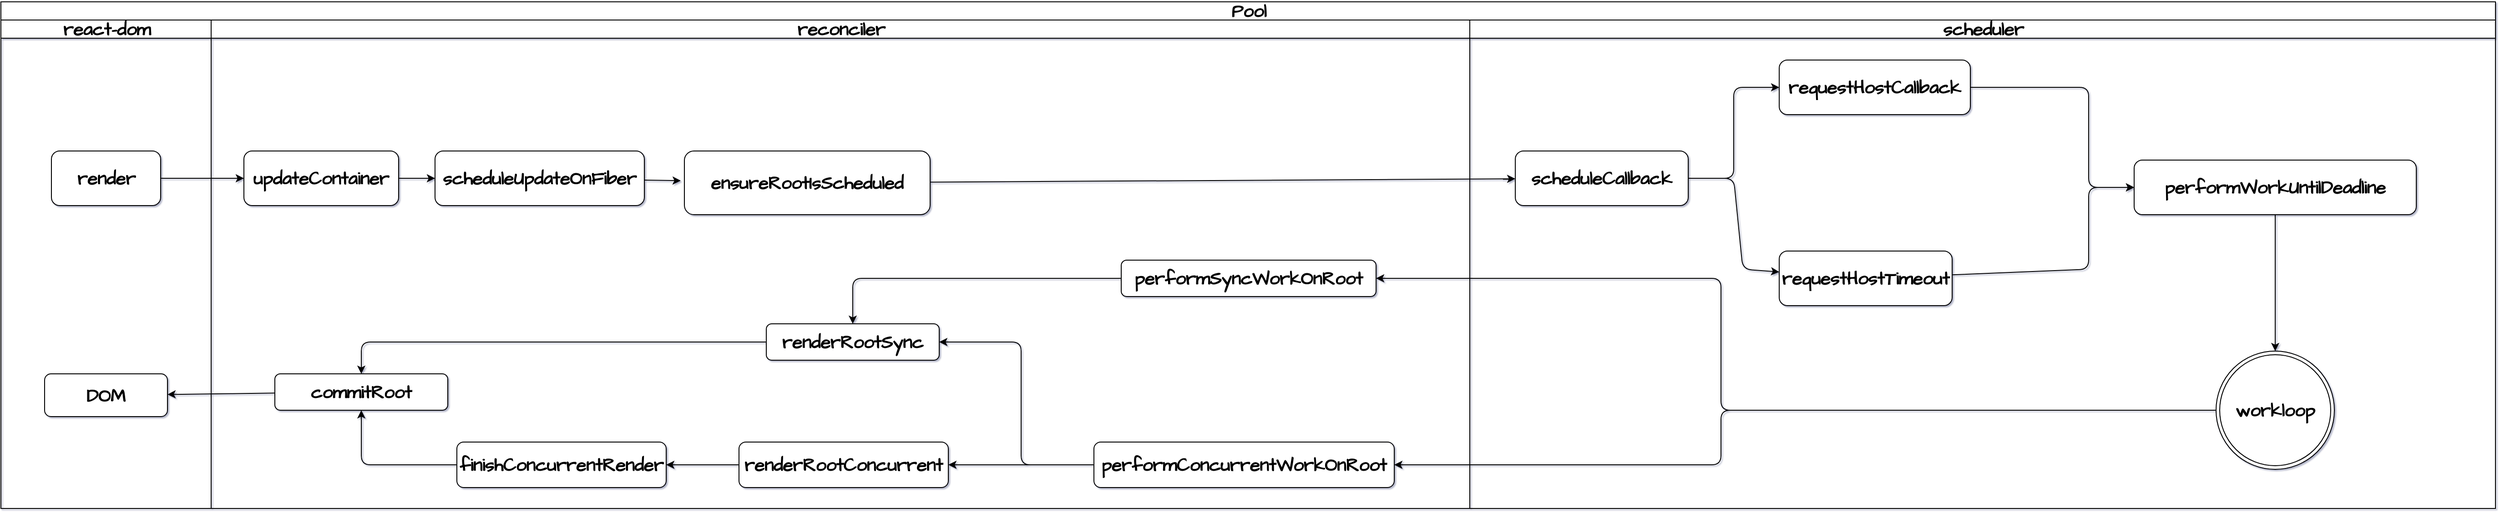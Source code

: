 <mxfile>
    <diagram id="7swtnyM_2RYbr8LYSM_w" name="Page-1">
        <mxGraphModel dx="2287" dy="809" grid="0" gridSize="10" guides="1" tooltips="1" connect="1" arrows="1" fold="1" page="1" pageScale="1" pageWidth="1169" pageHeight="827" background="#ffffff" math="0" shadow="1">
            <root>
                <mxCell id="0"/>
                <mxCell id="1" parent="0"/>
                <mxCell id="5" value="Pool" style="swimlane;childLayout=stackLayout;resizeParent=1;resizeParentMax=0;startSize=20;html=1;hachureGap=4;fontFamily=Architects Daughter;fontSource=https%3A%2F%2Ffonts.googleapis.com%2Fcss%3Ffamily%3DArchitects%2BDaughter;fontSize=20;strokeColor=#000000;shadow=0;fillColor=#FFFFFF;fontColor=#000000;fontStyle=1;labelBackgroundColor=none;" parent="1" vertex="1">
                    <mxGeometry x="-220" y="240" width="2741" height="557" as="geometry"/>
                </mxCell>
                <mxCell id="6" value="react-dom" style="swimlane;startSize=20;html=1;hachureGap=4;fontFamily=Architects Daughter;fontSource=https%3A%2F%2Ffonts.googleapis.com%2Fcss%3Ffamily%3DArchitects%2BDaughter;fontSize=20;strokeColor=#000000;shadow=0;fillColor=#FFFFFF;fontColor=#000000;fontStyle=1;labelBackgroundColor=none;" parent="5" vertex="1">
                    <mxGeometry y="20" width="231" height="537" as="geometry">
                        <mxRectangle y="20" width="42" height="537" as="alternateBounds"/>
                    </mxGeometry>
                </mxCell>
                <mxCell id="2" value="render" style="rounded=1;whiteSpace=wrap;html=1;hachureGap=4;fontFamily=Architects Daughter;fontSource=https%3A%2F%2Ffonts.googleapis.com%2Fcss%3Ffamily%3DArchitects%2BDaughter;fontSize=20;strokeColor=#000000;shadow=0;fillColor=#FFFFFF;fontColor=#000000;fontStyle=1;labelBackgroundColor=none;" parent="6" vertex="1">
                    <mxGeometry x="55.5" y="144" width="120" height="60" as="geometry"/>
                </mxCell>
                <mxCell id="48" value="DOM" style="rounded=1;whiteSpace=wrap;html=1;hachureGap=4;fontFamily=Architects Daughter;fontSource=https%3A%2F%2Ffonts.googleapis.com%2Fcss%3Ffamily%3DArchitects%2BDaughter;fontSize=20;strokeColor=#000000;shadow=0;fillColor=#FFFFFF;fontColor=#000000;fontStyle=1;labelBackgroundColor=none;" vertex="1" parent="6">
                    <mxGeometry x="48" y="389" width="135" height="47" as="geometry"/>
                </mxCell>
                <mxCell id="4" value="" style="edgeStyle=none;hachureGap=4;html=1;fontFamily=Architects Daughter;fontSource=https%3A%2F%2Ffonts.googleapis.com%2Fcss%3Ffamily%3DArchitects%2BDaughter;fontSize=20;strokeColor=#000000;shadow=0;fillColor=#FFFFFF;fontColor=#000000;fontStyle=1;labelBackgroundColor=none;" parent="5" source="2" target="3" edge="1">
                    <mxGeometry relative="1" as="geometry"/>
                </mxCell>
                <mxCell id="15" value="" style="edgeStyle=none;hachureGap=4;html=1;fontFamily=Architects Daughter;fontSource=https%3A%2F%2Ffonts.googleapis.com%2Fcss%3Ffamily%3DArchitects%2BDaughter;fontSize=20;strokeColor=#000000;shadow=0;fillColor=#FFFFFF;fontColor=#000000;fontStyle=1;labelBackgroundColor=none;" parent="5" source="12" target="14" edge="1">
                    <mxGeometry relative="1" as="geometry"/>
                </mxCell>
                <mxCell id="7" value="reconciler" style="swimlane;startSize=20;html=1;hachureGap=4;fontFamily=Architects Daughter;fontSource=https%3A%2F%2Ffonts.googleapis.com%2Fcss%3Ffamily%3DArchitects%2BDaughter;fontSize=20;strokeColor=#000000;shadow=0;fillColor=#FFFFFF;fontColor=#000000;fontStyle=1;labelBackgroundColor=none;" parent="5" vertex="1">
                    <mxGeometry x="231" y="20" width="1383" height="537" as="geometry">
                        <mxRectangle x="42" y="20" width="42" height="537" as="alternateBounds"/>
                    </mxGeometry>
                </mxCell>
                <mxCell id="11" value="" style="edgeStyle=none;hachureGap=4;html=1;fontFamily=Architects Daughter;fontSource=https%3A%2F%2Ffonts.googleapis.com%2Fcss%3Ffamily%3DArchitects%2BDaughter;fontSize=20;strokeColor=#000000;shadow=0;fillColor=#FFFFFF;fontColor=#000000;fontStyle=1;labelBackgroundColor=none;" parent="7" source="3" target="10" edge="1">
                    <mxGeometry relative="1" as="geometry"/>
                </mxCell>
                <mxCell id="3" value="updateContainer" style="rounded=1;whiteSpace=wrap;html=1;hachureGap=4;fontFamily=Architects Daughter;fontSource=https%3A%2F%2Ffonts.googleapis.com%2Fcss%3Ffamily%3DArchitects%2BDaughter;fontSize=20;strokeColor=#000000;shadow=0;fillColor=#FFFFFF;fontColor=#000000;fontStyle=1;labelBackgroundColor=none;" parent="7" vertex="1">
                    <mxGeometry x="36.0" y="144" width="170" height="60" as="geometry"/>
                </mxCell>
                <mxCell id="10" value="scheduleUpdateOnFiber" style="rounded=1;whiteSpace=wrap;html=1;hachureGap=4;fontFamily=Architects Daughter;fontSource=https%3A%2F%2Ffonts.googleapis.com%2Fcss%3Ffamily%3DArchitects%2BDaughter;fontSize=20;strokeColor=#000000;shadow=0;fillColor=#FFFFFF;fontColor=#000000;fontStyle=1;labelBackgroundColor=none;" parent="7" vertex="1">
                    <mxGeometry x="246" y="144" width="230" height="60" as="geometry"/>
                </mxCell>
                <mxCell id="12" value="ensureRootIsScheduled" style="rounded=1;whiteSpace=wrap;html=1;hachureGap=4;fontFamily=Architects Daughter;fontSource=https%3A%2F%2Ffonts.googleapis.com%2Fcss%3Ffamily%3DArchitects%2BDaughter;fontSize=20;strokeColor=#000000;shadow=0;fillColor=#FFFFFF;fontColor=#000000;fontStyle=1;labelBackgroundColor=none;" parent="7" vertex="1">
                    <mxGeometry x="520" y="144" width="270" height="70" as="geometry"/>
                </mxCell>
                <mxCell id="13" value="" style="edgeStyle=none;hachureGap=4;html=1;fontFamily=Architects Daughter;fontSource=https%3A%2F%2Ffonts.googleapis.com%2Fcss%3Ffamily%3DArchitects%2BDaughter;fontSize=20;strokeColor=#000000;shadow=0;fillColor=#FFFFFF;fontColor=#000000;fontStyle=1;labelBackgroundColor=none;" parent="7" source="10" edge="1">
                    <mxGeometry relative="1" as="geometry">
                        <mxPoint x="516" y="176.672" as="targetPoint"/>
                    </mxGeometry>
                </mxCell>
                <mxCell id="39" value="" style="edgeStyle=orthogonalEdgeStyle;hachureGap=4;html=1;fontFamily=Architects Daughter;fontSource=https%3A%2F%2Ffonts.googleapis.com%2Fcss%3Ffamily%3DArchitects%2BDaughter;fontSize=20;entryX=0.5;entryY=0;entryDx=0;entryDy=0;strokeColor=#000000;shadow=0;fillColor=#FFFFFF;fontColor=#000000;fontStyle=1;labelBackgroundColor=none;" parent="7" source="34" target="38" edge="1">
                    <mxGeometry relative="1" as="geometry">
                        <mxPoint x="111" y="334" as="targetPoint"/>
                    </mxGeometry>
                </mxCell>
                <mxCell id="34" value="performSyncWorkOnRoot" style="rounded=1;whiteSpace=wrap;html=1;hachureGap=4;fontFamily=Architects Daughter;fontSource=https%3A%2F%2Ffonts.googleapis.com%2Fcss%3Ffamily%3DArchitects%2BDaughter;fontSize=20;strokeColor=#000000;shadow=0;fillColor=#FFFFFF;fontColor=#000000;fontStyle=1;labelBackgroundColor=none;" parent="7" vertex="1">
                    <mxGeometry x="1000" y="264" width="280" height="40" as="geometry"/>
                </mxCell>
                <mxCell id="41" value="" style="edgeStyle=orthogonalEdgeStyle;hachureGap=4;html=1;fontFamily=Architects Daughter;fontSource=https%3A%2F%2Ffonts.googleapis.com%2Fcss%3Ffamily%3DArchitects%2BDaughter;fontSize=20;exitX=0;exitY=0.5;exitDx=0;exitDy=0;entryX=1;entryY=0.5;entryDx=0;entryDy=0;strokeColor=#000000;shadow=0;fillColor=#FFFFFF;fontColor=#000000;fontStyle=1;labelBackgroundColor=none;" parent="7" source="35" target="40" edge="1">
                    <mxGeometry relative="1" as="geometry">
                        <mxPoint x="216" y="489" as="targetPoint"/>
                        <Array as="points">
                            <mxPoint x="920" y="489"/>
                            <mxPoint x="920" y="489"/>
                        </Array>
                    </mxGeometry>
                </mxCell>
                <mxCell id="42" style="edgeStyle=orthogonalEdgeStyle;hachureGap=4;html=1;entryX=1;entryY=0.5;entryDx=0;entryDy=0;fontFamily=Architects Daughter;fontSource=https%3A%2F%2Ffonts.googleapis.com%2Fcss%3Ffamily%3DArchitects%2BDaughter;fontSize=20;exitX=0;exitY=0.5;exitDx=0;exitDy=0;strokeColor=#000000;shadow=0;fillColor=#FFFFFF;fontColor=#000000;fontStyle=1;labelBackgroundColor=none;" parent="7" source="35" target="38" edge="1">
                    <mxGeometry relative="1" as="geometry">
                        <mxPoint x="206" y="354" as="targetPoint"/>
                        <Array as="points">
                            <mxPoint x="890" y="489"/>
                            <mxPoint x="890" y="354"/>
                        </Array>
                    </mxGeometry>
                </mxCell>
                <mxCell id="35" value="performConcurrentWorkOnRoot" style="rounded=1;whiteSpace=wrap;html=1;hachureGap=4;fontFamily=Architects Daughter;fontSource=https%3A%2F%2Ffonts.googleapis.com%2Fcss%3Ffamily%3DArchitects%2BDaughter;fontSize=20;strokeColor=#000000;shadow=0;fillColor=#FFFFFF;fontColor=#000000;fontStyle=1;labelBackgroundColor=none;" parent="7" vertex="1">
                    <mxGeometry x="970" y="464" width="330" height="50" as="geometry"/>
                </mxCell>
                <mxCell id="44" value="" style="edgeStyle=orthogonalEdgeStyle;hachureGap=4;html=1;fontFamily=Architects Daughter;fontSource=https%3A%2F%2Ffonts.googleapis.com%2Fcss%3Ffamily%3DArchitects%2BDaughter;fontSize=20;strokeColor=#000000;shadow=0;fillColor=#FFFFFF;fontColor=#000000;fontStyle=1;labelBackgroundColor=none;" parent="7" source="38" target="43" edge="1">
                    <mxGeometry relative="1" as="geometry"/>
                </mxCell>
                <mxCell id="38" value="renderRootSync" style="rounded=1;whiteSpace=wrap;html=1;hachureGap=4;fontFamily=Architects Daughter;fontSource=https%3A%2F%2Ffonts.googleapis.com%2Fcss%3Ffamily%3DArchitects%2BDaughter;fontSize=20;strokeColor=#000000;shadow=0;fillColor=#FFFFFF;fontColor=#000000;fontStyle=1;labelBackgroundColor=none;" parent="7" vertex="1">
                    <mxGeometry x="610" y="334" width="190" height="40" as="geometry"/>
                </mxCell>
                <mxCell id="46" value="" style="edgeStyle=orthogonalEdgeStyle;hachureGap=4;html=1;fontFamily=Architects Daughter;fontSource=https%3A%2F%2Ffonts.googleapis.com%2Fcss%3Ffamily%3DArchitects%2BDaughter;fontSize=20;strokeColor=#000000;shadow=0;fillColor=#FFFFFF;fontColor=#000000;fontStyle=1;labelBackgroundColor=none;" parent="7" source="40" target="45" edge="1">
                    <mxGeometry relative="1" as="geometry"/>
                </mxCell>
                <mxCell id="40" value="renderRootConcurrent" style="rounded=1;whiteSpace=wrap;html=1;hachureGap=4;fontFamily=Architects Daughter;fontSource=https%3A%2F%2Ffonts.googleapis.com%2Fcss%3Ffamily%3DArchitects%2BDaughter;fontSize=20;strokeColor=#000000;shadow=0;fillColor=#FFFFFF;fontColor=#000000;fontStyle=1;labelBackgroundColor=none;" parent="7" vertex="1">
                    <mxGeometry x="580" y="464" width="230" height="50" as="geometry"/>
                </mxCell>
                <mxCell id="43" value="commitRoot" style="rounded=1;whiteSpace=wrap;html=1;hachureGap=4;fontFamily=Architects Daughter;fontSource=https%3A%2F%2Ffonts.googleapis.com%2Fcss%3Ffamily%3DArchitects%2BDaughter;fontSize=20;strokeColor=#000000;shadow=0;fillColor=#FFFFFF;fontColor=#000000;fontStyle=1;labelBackgroundColor=none;" parent="7" vertex="1">
                    <mxGeometry x="70" y="389" width="190" height="40" as="geometry"/>
                </mxCell>
                <mxCell id="47" style="edgeStyle=orthogonalEdgeStyle;hachureGap=4;html=1;entryX=0.5;entryY=1;entryDx=0;entryDy=0;fontFamily=Architects Daughter;fontSource=https%3A%2F%2Ffonts.googleapis.com%2Fcss%3Ffamily%3DArchitects%2BDaughter;fontSize=20;strokeColor=#000000;shadow=0;fillColor=#FFFFFF;fontColor=#000000;fontStyle=1;labelBackgroundColor=none;" parent="7" source="45" target="43" edge="1">
                    <mxGeometry relative="1" as="geometry"/>
                </mxCell>
                <mxCell id="45" value="finishConcurrentRender" style="rounded=1;whiteSpace=wrap;html=1;hachureGap=4;fontFamily=Architects Daughter;fontSource=https%3A%2F%2Ffonts.googleapis.com%2Fcss%3Ffamily%3DArchitects%2BDaughter;fontSize=20;strokeColor=#000000;shadow=0;fillColor=#FFFFFF;fontColor=#000000;fontStyle=1;labelBackgroundColor=none;" parent="7" vertex="1">
                    <mxGeometry x="270" y="464" width="230" height="50" as="geometry"/>
                </mxCell>
                <mxCell id="8" value="scheduler" style="swimlane;startSize=20;html=1;hachureGap=4;fontFamily=Architects Daughter;fontSource=https%3A%2F%2Ffonts.googleapis.com%2Fcss%3Ffamily%3DArchitects%2BDaughter;fontSize=20;strokeColor=#000000;shadow=0;fillColor=#FFFFFF;fontColor=#000000;fontStyle=1;labelBackgroundColor=none;" parent="5" vertex="1">
                    <mxGeometry x="1614" y="20" width="1127" height="537" as="geometry">
                        <mxRectangle x="1614" y="20" width="42" height="537" as="alternateBounds"/>
                    </mxGeometry>
                </mxCell>
                <mxCell id="23" value="" style="edgeStyle=none;hachureGap=4;html=1;fontFamily=Architects Daughter;fontSource=https%3A%2F%2Ffonts.googleapis.com%2Fcss%3Ffamily%3DArchitects%2BDaughter;fontSize=20;exitX=1;exitY=0.5;exitDx=0;exitDy=0;entryX=0;entryY=0.5;entryDx=0;entryDy=0;strokeColor=#000000;shadow=0;fillColor=#FFFFFF;fontColor=#000000;fontStyle=1;labelBackgroundColor=none;" parent="8" source="14" target="17" edge="1">
                    <mxGeometry relative="1" as="geometry">
                        <Array as="points">
                            <mxPoint x="290" y="174"/>
                            <mxPoint x="290" y="74"/>
                        </Array>
                    </mxGeometry>
                </mxCell>
                <mxCell id="25" value="" style="edgeStyle=none;hachureGap=4;html=1;fontFamily=Architects Daughter;fontSource=https%3A%2F%2Ffonts.googleapis.com%2Fcss%3Ffamily%3DArchitects%2BDaughter;fontSize=20;exitX=1;exitY=0.5;exitDx=0;exitDy=0;strokeColor=#000000;shadow=0;fillColor=#FFFFFF;fontColor=#000000;fontStyle=1;labelBackgroundColor=none;" parent="8" source="14" target="24" edge="1">
                    <mxGeometry relative="1" as="geometry">
                        <Array as="points">
                            <mxPoint x="290" y="174"/>
                            <mxPoint x="300" y="274"/>
                        </Array>
                    </mxGeometry>
                </mxCell>
                <mxCell id="14" value="scheduleCallback" style="rounded=1;whiteSpace=wrap;html=1;hachureGap=4;fontFamily=Architects Daughter;fontSource=https%3A%2F%2Ffonts.googleapis.com%2Fcss%3Ffamily%3DArchitects%2BDaughter;fontSize=20;strokeColor=#000000;shadow=0;fillColor=#FFFFFF;fontColor=#000000;fontStyle=1;labelBackgroundColor=none;" parent="8" vertex="1">
                    <mxGeometry x="50" y="144" width="190" height="60" as="geometry"/>
                </mxCell>
                <mxCell id="27" value="" style="edgeStyle=none;hachureGap=4;html=1;fontFamily=Architects Daughter;fontSource=https%3A%2F%2Ffonts.googleapis.com%2Fcss%3Ffamily%3DArchitects%2BDaughter;fontSize=20;exitX=1;exitY=0.5;exitDx=0;exitDy=0;strokeColor=#000000;shadow=0;fillColor=#FFFFFF;fontColor=#000000;fontStyle=1;labelBackgroundColor=none;" parent="8" source="17" target="26" edge="1">
                    <mxGeometry relative="1" as="geometry">
                        <Array as="points">
                            <mxPoint x="680" y="74"/>
                            <mxPoint x="680" y="184"/>
                        </Array>
                    </mxGeometry>
                </mxCell>
                <mxCell id="17" value="requestHostCallback" style="rounded=1;whiteSpace=wrap;html=1;hachureGap=4;fontFamily=Architects Daughter;fontSource=https%3A%2F%2Ffonts.googleapis.com%2Fcss%3Ffamily%3DArchitects%2BDaughter;fontSize=20;strokeColor=#000000;shadow=0;fillColor=#FFFFFF;fontColor=#000000;fontStyle=1;labelBackgroundColor=none;" parent="8" vertex="1">
                    <mxGeometry x="340" y="44" width="210" height="60" as="geometry"/>
                </mxCell>
                <mxCell id="28" style="edgeStyle=none;hachureGap=4;html=1;entryX=0;entryY=0.5;entryDx=0;entryDy=0;fontFamily=Architects Daughter;fontSource=https%3A%2F%2Ffonts.googleapis.com%2Fcss%3Ffamily%3DArchitects%2BDaughter;fontSize=20;strokeColor=#000000;shadow=0;fillColor=#FFFFFF;fontColor=#000000;fontStyle=1;labelBackgroundColor=none;" parent="8" source="24" target="26" edge="1">
                    <mxGeometry relative="1" as="geometry">
                        <Array as="points">
                            <mxPoint x="680" y="274"/>
                            <mxPoint x="680" y="184"/>
                        </Array>
                    </mxGeometry>
                </mxCell>
                <mxCell id="24" value="requestHostTimeout" style="rounded=1;whiteSpace=wrap;html=1;hachureGap=4;fontFamily=Architects Daughter;fontSource=https%3A%2F%2Ffonts.googleapis.com%2Fcss%3Ffamily%3DArchitects%2BDaughter;fontSize=20;strokeColor=#000000;shadow=0;fillColor=#FFFFFF;fontColor=#000000;fontStyle=1;labelBackgroundColor=none;" parent="8" vertex="1">
                    <mxGeometry x="340" y="254" width="190" height="60" as="geometry"/>
                </mxCell>
                <mxCell id="26" value="performWorkUntilDeadline" style="rounded=1;whiteSpace=wrap;html=1;hachureGap=4;fontFamily=Architects Daughter;fontSource=https%3A%2F%2Ffonts.googleapis.com%2Fcss%3Ffamily%3DArchitects%2BDaughter;fontSize=20;strokeColor=#000000;shadow=0;fillColor=#FFFFFF;fontColor=#000000;fontStyle=1;labelBackgroundColor=none;" parent="8" vertex="1">
                    <mxGeometry x="730" y="154" width="310" height="60" as="geometry"/>
                </mxCell>
                <mxCell id="30" value="" style="edgeStyle=none;hachureGap=4;html=1;fontFamily=Architects Daughter;fontSource=https%3A%2F%2Ffonts.googleapis.com%2Fcss%3Ffamily%3DArchitects%2BDaughter;fontSize=20;entryX=0.5;entryY=0;entryDx=0;entryDy=0;strokeColor=#000000;shadow=0;fillColor=#FFFFFF;fontColor=#000000;fontStyle=1;labelBackgroundColor=none;" parent="8" source="26" target="32" edge="1">
                    <mxGeometry relative="1" as="geometry">
                        <mxPoint x="1100" y="184" as="targetPoint"/>
                    </mxGeometry>
                </mxCell>
                <mxCell id="32" value="workloop" style="ellipse;shape=doubleEllipse;whiteSpace=wrap;html=1;aspect=fixed;hachureGap=4;fontFamily=Architects Daughter;fontSource=https%3A%2F%2Ffonts.googleapis.com%2Fcss%3Ffamily%3DArchitects%2BDaughter;fontSize=20;strokeColor=#000000;shadow=0;fillColor=#FFFFFF;fontColor=#000000;fontStyle=1;labelBackgroundColor=none;" parent="8" vertex="1">
                    <mxGeometry x="820" y="364" width="130" height="130" as="geometry"/>
                </mxCell>
                <mxCell id="33" style="edgeStyle=orthogonalEdgeStyle;hachureGap=4;html=1;fontFamily=Architects Daughter;fontSource=https%3A%2F%2Ffonts.googleapis.com%2Fcss%3Ffamily%3DArchitects%2BDaughter;fontSize=20;entryX=1;entryY=0.5;entryDx=0;entryDy=0;strokeColor=#000000;shadow=0;fillColor=#FFFFFF;fontColor=#000000;fontStyle=1;labelBackgroundColor=none;" parent="5" source="32" target="34" edge="1">
                    <mxGeometry relative="1" as="geometry">
                        <mxPoint x="820" y="384" as="targetPoint"/>
                        <Array as="points">
                            <mxPoint x="1890" y="449"/>
                            <mxPoint x="1890" y="304"/>
                        </Array>
                    </mxGeometry>
                </mxCell>
                <mxCell id="37" style="edgeStyle=orthogonalEdgeStyle;hachureGap=4;html=1;fontFamily=Architects Daughter;fontSource=https%3A%2F%2Ffonts.googleapis.com%2Fcss%3Ffamily%3DArchitects%2BDaughter;fontSize=20;strokeColor=#000000;shadow=0;fillColor=#FFFFFF;fontColor=#000000;fontStyle=1;labelBackgroundColor=none;" parent="5" source="32" target="35" edge="1">
                    <mxGeometry relative="1" as="geometry">
                        <mxPoint x="1240" y="524" as="targetPoint"/>
                        <Array as="points">
                            <mxPoint x="1890" y="449"/>
                            <mxPoint x="1890" y="509"/>
                        </Array>
                    </mxGeometry>
                </mxCell>
                <mxCell id="49" value="" style="edgeStyle=none;html=1;strokeColor=#000000;" edge="1" parent="5" source="43" target="48">
                    <mxGeometry relative="1" as="geometry"/>
                </mxCell>
            </root>
        </mxGraphModel>
    </diagram>
</mxfile>
